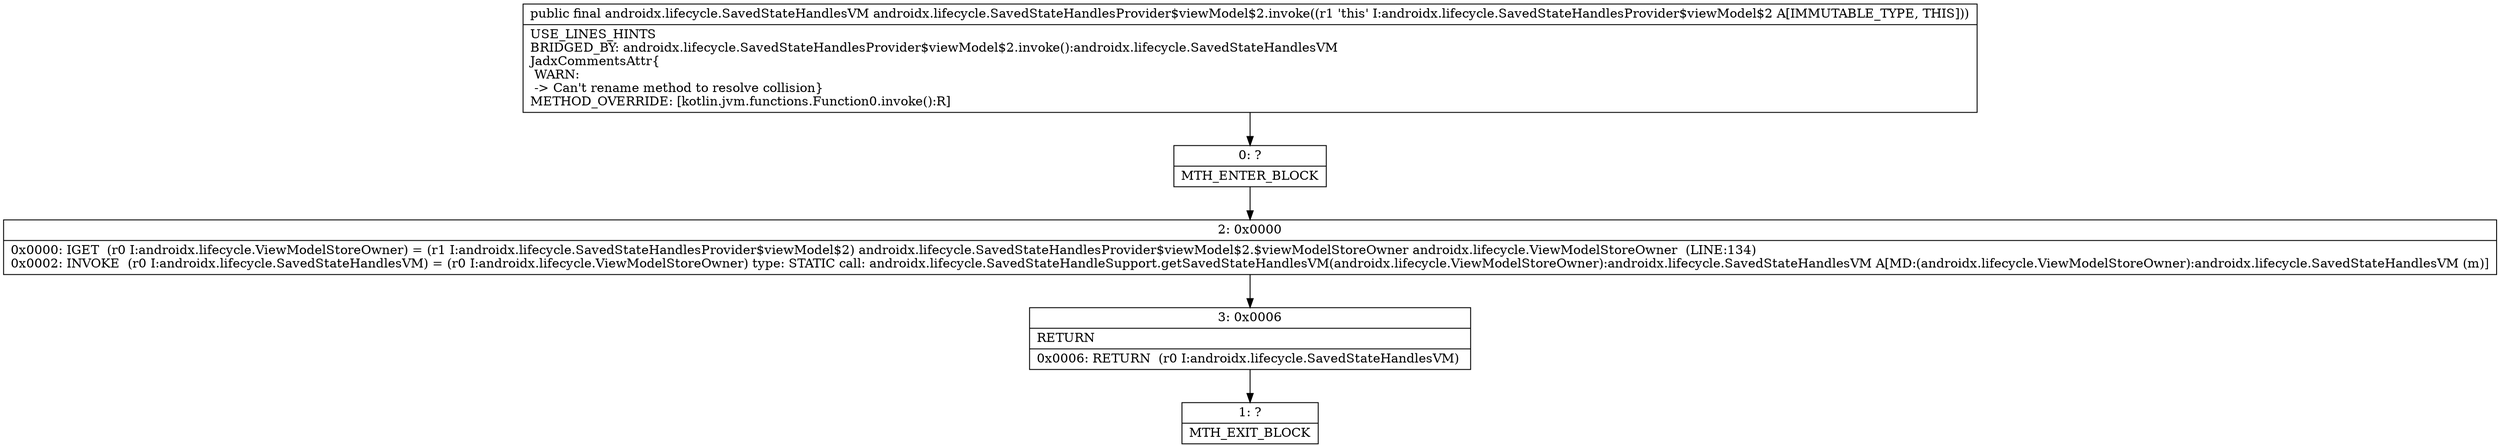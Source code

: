 digraph "CFG forandroidx.lifecycle.SavedStateHandlesProvider$viewModel$2.invoke()Landroidx\/lifecycle\/SavedStateHandlesVM;" {
Node_0 [shape=record,label="{0\:\ ?|MTH_ENTER_BLOCK\l}"];
Node_2 [shape=record,label="{2\:\ 0x0000|0x0000: IGET  (r0 I:androidx.lifecycle.ViewModelStoreOwner) = (r1 I:androidx.lifecycle.SavedStateHandlesProvider$viewModel$2) androidx.lifecycle.SavedStateHandlesProvider$viewModel$2.$viewModelStoreOwner androidx.lifecycle.ViewModelStoreOwner  (LINE:134)\l0x0002: INVOKE  (r0 I:androidx.lifecycle.SavedStateHandlesVM) = (r0 I:androidx.lifecycle.ViewModelStoreOwner) type: STATIC call: androidx.lifecycle.SavedStateHandleSupport.getSavedStateHandlesVM(androidx.lifecycle.ViewModelStoreOwner):androidx.lifecycle.SavedStateHandlesVM A[MD:(androidx.lifecycle.ViewModelStoreOwner):androidx.lifecycle.SavedStateHandlesVM (m)]\l}"];
Node_3 [shape=record,label="{3\:\ 0x0006|RETURN\l|0x0006: RETURN  (r0 I:androidx.lifecycle.SavedStateHandlesVM) \l}"];
Node_1 [shape=record,label="{1\:\ ?|MTH_EXIT_BLOCK\l}"];
MethodNode[shape=record,label="{public final androidx.lifecycle.SavedStateHandlesVM androidx.lifecycle.SavedStateHandlesProvider$viewModel$2.invoke((r1 'this' I:androidx.lifecycle.SavedStateHandlesProvider$viewModel$2 A[IMMUTABLE_TYPE, THIS]))  | USE_LINES_HINTS\lBRIDGED_BY: androidx.lifecycle.SavedStateHandlesProvider$viewModel$2.invoke():androidx.lifecycle.SavedStateHandlesVM\lJadxCommentsAttr\{\l WARN: \l \-\> Can't rename method to resolve collision\}\lMETHOD_OVERRIDE: [kotlin.jvm.functions.Function0.invoke():R]\l}"];
MethodNode -> Node_0;Node_0 -> Node_2;
Node_2 -> Node_3;
Node_3 -> Node_1;
}

